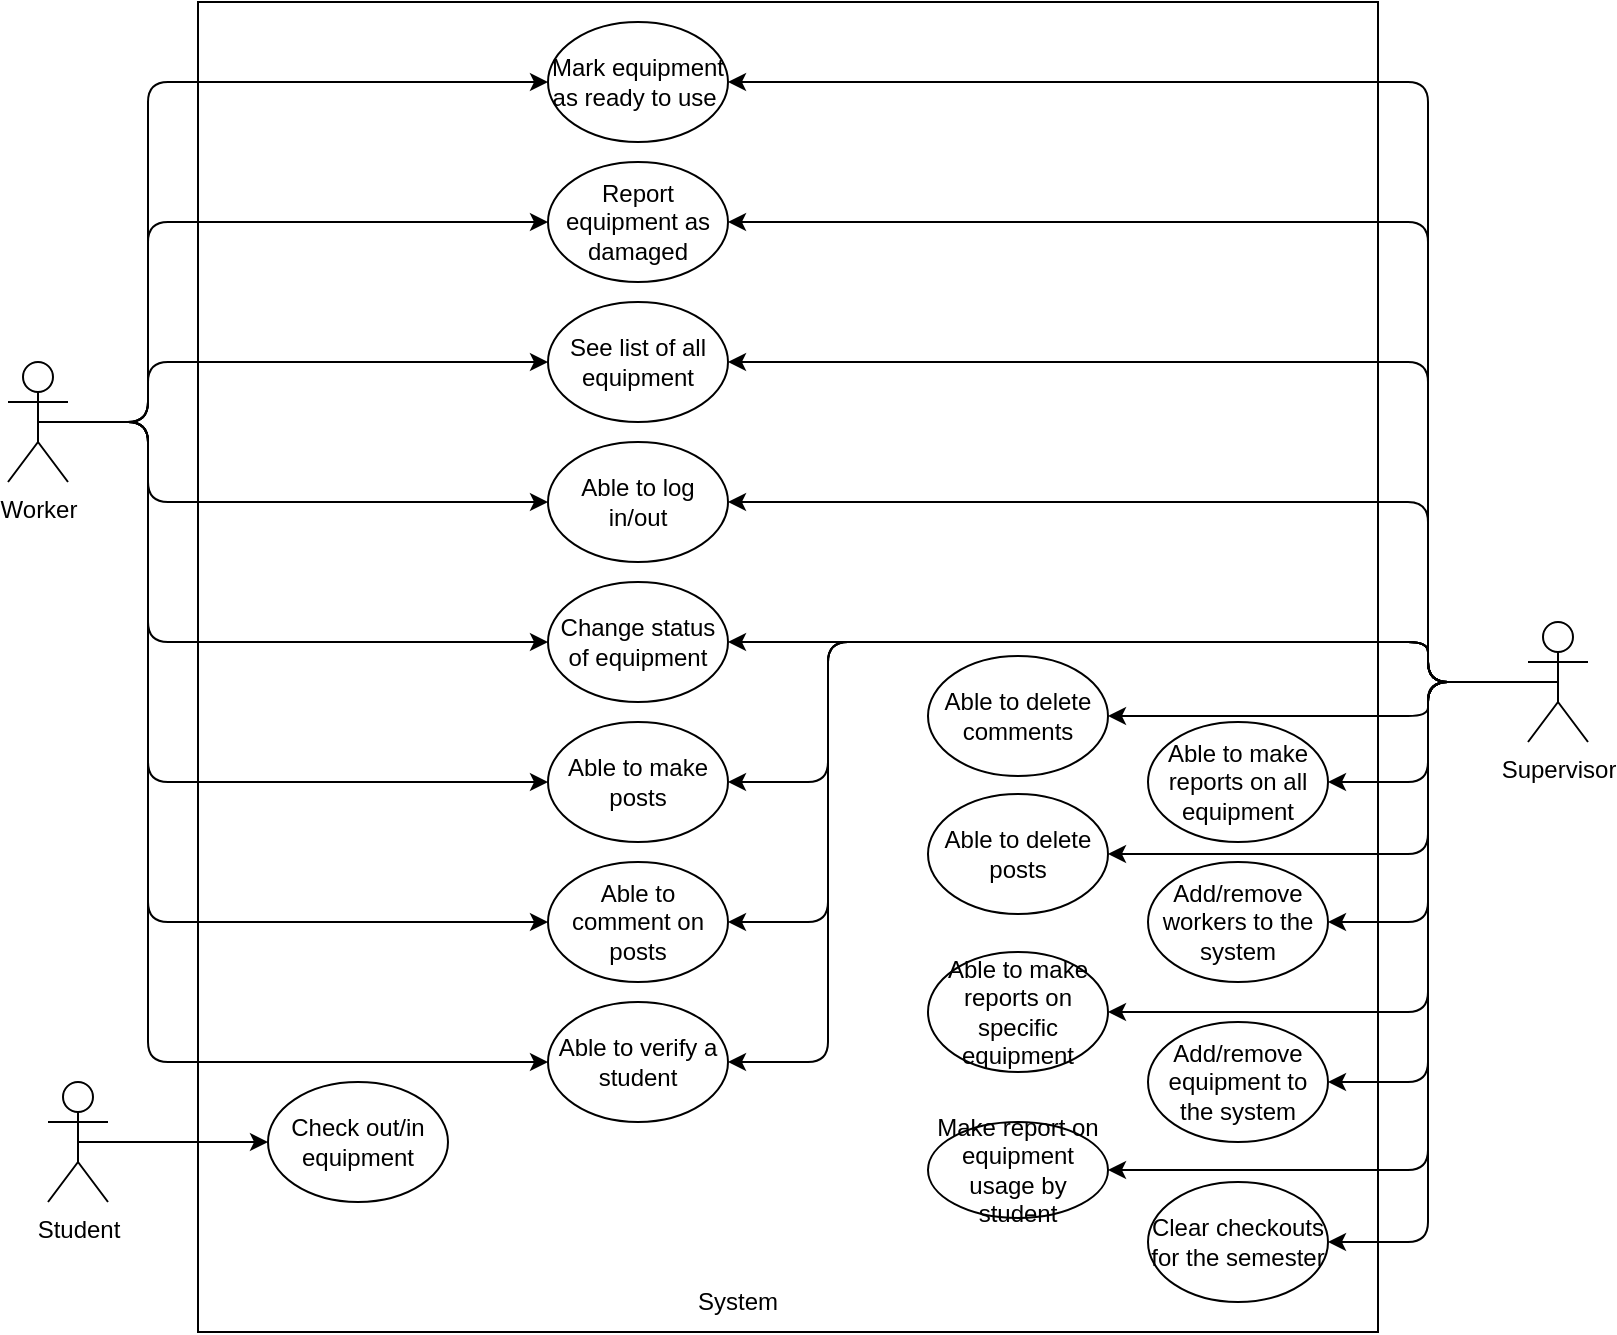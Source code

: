 <mxfile version="14.6.6" type="device"><diagram id="pqoLmHJvbYPpUHAn1Zia" name="Page-1"><mxGraphModel dx="1886" dy="822" grid="1" gridSize="10" guides="1" tooltips="1" connect="1" arrows="1" fold="1" page="1" pageScale="1" pageWidth="850" pageHeight="1100" math="0" shadow="0"><root><mxCell id="0"/><mxCell id="1" parent="0"/><mxCell id="itSC66hsBNetoZVheIVE-6" value="" style="rounded=0;whiteSpace=wrap;html=1;rotation=90;" parent="1" vertex="1"><mxGeometry x="97.5" y="127.5" width="665" height="590" as="geometry"/></mxCell><mxCell id="itSC66hsBNetoZVheIVE-1" value="Supervisor" style="shape=umlActor;verticalLabelPosition=bottom;verticalAlign=top;html=1;outlineConnect=0;align=center;labelPosition=center;" parent="1" vertex="1"><mxGeometry x="800" y="400" width="30" height="60" as="geometry"/></mxCell><mxCell id="itSC66hsBNetoZVheIVE-2" value="Worker" style="shape=umlActor;verticalLabelPosition=bottom;verticalAlign=top;html=1;outlineConnect=0;" parent="1" vertex="1"><mxGeometry x="40" y="270" width="30" height="60" as="geometry"/></mxCell><mxCell id="itSC66hsBNetoZVheIVE-3" value="Student" style="shape=umlActor;verticalLabelPosition=bottom;verticalAlign=top;html=1;outlineConnect=0;labelPosition=center;align=center;" parent="1" vertex="1"><mxGeometry x="60" y="630" width="30" height="60" as="geometry"/></mxCell><mxCell id="BtrdzsreEPpzz_cK-5KI-1" value="Check out/in equipment" style="ellipse;whiteSpace=wrap;html=1;" parent="1" vertex="1"><mxGeometry x="170" y="630" width="90" height="60" as="geometry"/></mxCell><mxCell id="BtrdzsreEPpzz_cK-5KI-3" value="Mark equipment as ready to use&amp;nbsp;" style="ellipse;whiteSpace=wrap;html=1;" parent="1" vertex="1"><mxGeometry x="310" y="100" width="90" height="60" as="geometry"/></mxCell><mxCell id="BtrdzsreEPpzz_cK-5KI-4" value="Report equipment as damaged" style="ellipse;whiteSpace=wrap;html=1;" parent="1" vertex="1"><mxGeometry x="310" y="170" width="90" height="60" as="geometry"/></mxCell><mxCell id="BtrdzsreEPpzz_cK-5KI-5" value="See list of all equipment" style="ellipse;whiteSpace=wrap;html=1;" parent="1" vertex="1"><mxGeometry x="310" y="240" width="90" height="60" as="geometry"/></mxCell><mxCell id="BtrdzsreEPpzz_cK-5KI-6" value="Able to log in/out" style="ellipse;whiteSpace=wrap;html=1;" parent="1" vertex="1"><mxGeometry x="310" y="310" width="90" height="60" as="geometry"/></mxCell><mxCell id="BtrdzsreEPpzz_cK-5KI-9" value="Change status of equipment" style="ellipse;whiteSpace=wrap;html=1;" parent="1" vertex="1"><mxGeometry x="310" y="380" width="90" height="60" as="geometry"/></mxCell><mxCell id="BtrdzsreEPpzz_cK-5KI-11" value="Add/remove workers to the system" style="ellipse;whiteSpace=wrap;html=1;" parent="1" vertex="1"><mxGeometry x="610" y="520" width="90" height="60" as="geometry"/></mxCell><mxCell id="BtrdzsreEPpzz_cK-5KI-13" value="Clear checkouts for the semester" style="ellipse;whiteSpace=wrap;html=1;" parent="1" vertex="1"><mxGeometry x="610" y="680" width="90" height="60" as="geometry"/></mxCell><mxCell id="SyUxPBuPF8SafXvgD79T-1" value="" style="endArrow=classic;html=1;fontSize=15;exitX=0.5;exitY=0.5;exitDx=0;exitDy=0;exitPerimeter=0;entryX=1;entryY=0.5;entryDx=0;entryDy=0;startArrow=none;edgeStyle=orthogonalEdgeStyle;" parent="1" source="itSC66hsBNetoZVheIVE-1" target="BtrdzsreEPpzz_cK-5KI-13" edge="1"><mxGeometry width="50" height="50" relative="1" as="geometry"><mxPoint x="600" y="550" as="sourcePoint"/><mxPoint x="500" y="550" as="targetPoint"/></mxGeometry></mxCell><mxCell id="SyUxPBuPF8SafXvgD79T-3" value="" style="endArrow=classic;html=1;fontSize=15;entryX=1;entryY=0.5;entryDx=0;entryDy=0;exitX=0.5;exitY=0.5;exitDx=0;exitDy=0;exitPerimeter=0;endFill=1;edgeStyle=orthogonalEdgeStyle;rounded=1;" parent="1" source="itSC66hsBNetoZVheIVE-1" target="BtrdzsreEPpzz_cK-5KI-11" edge="1"><mxGeometry width="50" height="50" relative="1" as="geometry"><mxPoint x="580" y="390" as="sourcePoint"/><mxPoint x="620" y="340" as="targetPoint"/></mxGeometry></mxCell><mxCell id="SyUxPBuPF8SafXvgD79T-4" value="" style="endArrow=classic;html=1;fontSize=15;entryX=1;entryY=0.5;entryDx=0;entryDy=0;exitX=0.5;exitY=0.5;exitDx=0;exitDy=0;exitPerimeter=0;edgeStyle=orthogonalEdgeStyle;" parent="1" source="itSC66hsBNetoZVheIVE-1" target="BtrdzsreEPpzz_cK-5KI-9" edge="1"><mxGeometry width="50" height="50" relative="1" as="geometry"><mxPoint x="590" y="280" as="sourcePoint"/><mxPoint x="640" y="230" as="targetPoint"/><Array as="points"><mxPoint x="750" y="430"/><mxPoint x="750" y="410"/></Array></mxGeometry></mxCell><mxCell id="SyUxPBuPF8SafXvgD79T-5" value="" style="endArrow=classic;html=1;fontSize=15;entryX=1;entryY=0.5;entryDx=0;entryDy=0;exitX=0.5;exitY=0.5;exitDx=0;exitDy=0;exitPerimeter=0;edgeStyle=orthogonalEdgeStyle;" parent="1" source="itSC66hsBNetoZVheIVE-1" target="BtrdzsreEPpzz_cK-5KI-6" edge="1"><mxGeometry width="50" height="50" relative="1" as="geometry"><mxPoint x="560" y="200" as="sourcePoint"/><mxPoint x="610" y="150" as="targetPoint"/><Array as="points"><mxPoint x="750" y="430"/><mxPoint x="750" y="340"/></Array></mxGeometry></mxCell><mxCell id="SyUxPBuPF8SafXvgD79T-7" value="" style="endArrow=classic;html=1;fontSize=15;entryX=1;entryY=0.5;entryDx=0;entryDy=0;exitX=0.5;exitY=0.5;exitDx=0;exitDy=0;exitPerimeter=0;edgeStyle=orthogonalEdgeStyle;" parent="1" source="itSC66hsBNetoZVheIVE-1" target="BtrdzsreEPpzz_cK-5KI-5" edge="1"><mxGeometry width="50" height="50" relative="1" as="geometry"><mxPoint x="560" y="270" as="sourcePoint"/><mxPoint x="610" y="220" as="targetPoint"/><Array as="points"><mxPoint x="750" y="430"/><mxPoint x="750" y="270"/></Array></mxGeometry></mxCell><mxCell id="SyUxPBuPF8SafXvgD79T-8" value="" style="endArrow=classic;html=1;fontSize=15;entryX=1;entryY=0.5;entryDx=0;entryDy=0;exitX=0.5;exitY=0.5;exitDx=0;exitDy=0;exitPerimeter=0;edgeStyle=orthogonalEdgeStyle;" parent="1" source="itSC66hsBNetoZVheIVE-1" target="BtrdzsreEPpzz_cK-5KI-4" edge="1"><mxGeometry width="50" height="50" relative="1" as="geometry"><mxPoint x="620" y="220" as="sourcePoint"/><mxPoint x="670" y="170" as="targetPoint"/><Array as="points"><mxPoint x="750" y="430"/><mxPoint x="750" y="200"/></Array></mxGeometry></mxCell><mxCell id="SyUxPBuPF8SafXvgD79T-9" value="" style="endArrow=classic;html=1;fontSize=15;entryX=1;entryY=0.5;entryDx=0;entryDy=0;exitX=0.5;exitY=0.5;exitDx=0;exitDy=0;exitPerimeter=0;edgeStyle=orthogonalEdgeStyle;" parent="1" source="itSC66hsBNetoZVheIVE-1" target="BtrdzsreEPpzz_cK-5KI-3" edge="1"><mxGeometry width="50" height="50" relative="1" as="geometry"><mxPoint x="680" y="170" as="sourcePoint"/><mxPoint x="730" y="120" as="targetPoint"/><Array as="points"><mxPoint x="750" y="430"/><mxPoint x="750" y="130"/></Array></mxGeometry></mxCell><mxCell id="SyUxPBuPF8SafXvgD79T-10" value="" style="endArrow=classic;html=1;fontSize=15;entryX=0;entryY=0.5;entryDx=0;entryDy=0;exitX=0.5;exitY=0.5;exitDx=0;exitDy=0;exitPerimeter=0;edgeStyle=orthogonalEdgeStyle;" parent="1" source="itSC66hsBNetoZVheIVE-2" target="BtrdzsreEPpzz_cK-5KI-9" edge="1"><mxGeometry width="50" height="50" relative="1" as="geometry"><mxPoint x="230" y="360" as="sourcePoint"/><mxPoint x="270" y="410" as="targetPoint"/><Array as="points"><mxPoint x="110" y="300"/><mxPoint x="110" y="410"/></Array></mxGeometry></mxCell><mxCell id="SyUxPBuPF8SafXvgD79T-11" value="" style="endArrow=classic;html=1;fontSize=15;entryX=0;entryY=0.5;entryDx=0;entryDy=0;exitX=0.5;exitY=0.5;exitDx=0;exitDy=0;exitPerimeter=0;edgeStyle=orthogonalEdgeStyle;" parent="1" source="itSC66hsBNetoZVheIVE-2" target="BtrdzsreEPpzz_cK-5KI-6" edge="1"><mxGeometry width="50" height="50" relative="1" as="geometry"><mxPoint x="40" y="250" as="sourcePoint"/><mxPoint x="100" y="260" as="targetPoint"/><Array as="points"><mxPoint x="110" y="300"/><mxPoint x="110" y="340"/></Array></mxGeometry></mxCell><mxCell id="SyUxPBuPF8SafXvgD79T-12" value="" style="endArrow=classic;html=1;fontSize=15;entryX=0;entryY=0.5;entryDx=0;entryDy=0;exitX=0.5;exitY=0.5;exitDx=0;exitDy=0;exitPerimeter=0;edgeStyle=orthogonalEdgeStyle;" parent="1" source="itSC66hsBNetoZVheIVE-2" target="BtrdzsreEPpzz_cK-5KI-5" edge="1"><mxGeometry width="50" height="50" relative="1" as="geometry"><mxPoint x="40" y="210" as="sourcePoint"/><mxPoint x="90" y="160" as="targetPoint"/><Array as="points"><mxPoint x="110" y="300"/><mxPoint x="110" y="270"/></Array></mxGeometry></mxCell><mxCell id="SyUxPBuPF8SafXvgD79T-13" value="" style="endArrow=classic;html=1;fontSize=15;entryX=0;entryY=0.5;entryDx=0;entryDy=0;exitX=0.5;exitY=0.5;exitDx=0;exitDy=0;exitPerimeter=0;edgeStyle=orthogonalEdgeStyle;" parent="1" source="itSC66hsBNetoZVheIVE-2" target="BtrdzsreEPpzz_cK-5KI-4" edge="1"><mxGeometry width="50" height="50" relative="1" as="geometry"><mxPoint x="40" y="150" as="sourcePoint"/><mxPoint x="90" y="100" as="targetPoint"/><Array as="points"><mxPoint x="110" y="300"/><mxPoint x="110" y="200"/></Array></mxGeometry></mxCell><mxCell id="SyUxPBuPF8SafXvgD79T-14" value="" style="endArrow=classic;html=1;fontSize=15;entryX=0;entryY=0.5;entryDx=0;entryDy=0;exitX=0.5;exitY=0.5;exitDx=0;exitDy=0;exitPerimeter=0;edgeStyle=orthogonalEdgeStyle;" parent="1" source="itSC66hsBNetoZVheIVE-2" target="BtrdzsreEPpzz_cK-5KI-3" edge="1"><mxGeometry width="50" height="50" relative="1" as="geometry"><mxPoint x="60" y="80" as="sourcePoint"/><mxPoint x="110" y="30" as="targetPoint"/><Array as="points"><mxPoint x="110" y="300"/><mxPoint x="110" y="130"/></Array></mxGeometry></mxCell><mxCell id="SyUxPBuPF8SafXvgD79T-16" value="" style="endArrow=classic;html=1;fontSize=15;entryX=0;entryY=0.5;entryDx=0;entryDy=0;exitX=0.5;exitY=0.5;exitDx=0;exitDy=0;exitPerimeter=0;" parent="1" source="itSC66hsBNetoZVheIVE-3" target="BtrdzsreEPpzz_cK-5KI-1" edge="1"><mxGeometry width="50" height="50" relative="1" as="geometry"><mxPoint x="60" y="480" as="sourcePoint"/><mxPoint x="110" y="430" as="targetPoint"/></mxGeometry></mxCell><mxCell id="HVClWNqeCF7yb3IA-krf-2" value="Able to comment on posts" style="ellipse;whiteSpace=wrap;html=1;" parent="1" vertex="1"><mxGeometry x="310" y="520" width="90" height="60" as="geometry"/></mxCell><mxCell id="HVClWNqeCF7yb3IA-krf-3" value="Able to make posts" style="ellipse;whiteSpace=wrap;html=1;" parent="1" vertex="1"><mxGeometry x="310" y="450" width="90" height="60" as="geometry"/></mxCell><mxCell id="HVClWNqeCF7yb3IA-krf-4" value="Able to delete comments" style="ellipse;whiteSpace=wrap;html=1;" parent="1" vertex="1"><mxGeometry x="500" y="417" width="90" height="60" as="geometry"/></mxCell><mxCell id="HVClWNqeCF7yb3IA-krf-5" value="Able to delete posts" style="ellipse;whiteSpace=wrap;html=1;" parent="1" vertex="1"><mxGeometry x="500" y="486" width="90" height="60" as="geometry"/></mxCell><mxCell id="HVClWNqeCF7yb3IA-krf-6" value="Able to make reports on specific equipment" style="ellipse;whiteSpace=wrap;html=1;" parent="1" vertex="1"><mxGeometry x="500" y="565" width="90" height="60" as="geometry"/></mxCell><mxCell id="HVClWNqeCF7yb3IA-krf-7" value="Able to make reports on all equipment" style="ellipse;whiteSpace=wrap;html=1;" parent="1" vertex="1"><mxGeometry x="610" y="450" width="90" height="60" as="geometry"/></mxCell><mxCell id="HVClWNqeCF7yb3IA-krf-8" value="Make report on equipment usage by student" style="ellipse;whiteSpace=wrap;html=1;" parent="1" vertex="1"><mxGeometry x="500" y="650" width="90" height="48" as="geometry"/></mxCell><mxCell id="HVClWNqeCF7yb3IA-krf-9" value="System" style="text;html=1;strokeColor=none;fillColor=none;align=center;verticalAlign=middle;whiteSpace=wrap;rounded=0;" parent="1" vertex="1"><mxGeometry x="385" y="730" width="40" height="20" as="geometry"/></mxCell><mxCell id="BtrdzsreEPpzz_cK-5KI-12" value="Add/remove equipment to the system" style="ellipse;whiteSpace=wrap;html=1;" parent="1" vertex="1"><mxGeometry x="610" y="600" width="90" height="60" as="geometry"/></mxCell><mxCell id="HVClWNqeCF7yb3IA-krf-10" value="" style="endArrow=classic;html=1;fontSize=15;exitX=0.5;exitY=0.5;exitDx=0;exitDy=0;exitPerimeter=0;entryX=1;entryY=0.5;entryDx=0;entryDy=0;edgeStyle=orthogonalEdgeStyle;endFill=1;" parent="1" source="itSC66hsBNetoZVheIVE-1" target="BtrdzsreEPpzz_cK-5KI-12" edge="1"><mxGeometry width="50" height="50" relative="1" as="geometry"><mxPoint x="805" y="380" as="sourcePoint"/><mxPoint x="420" y="650" as="targetPoint"/></mxGeometry></mxCell><mxCell id="HVClWNqeCF7yb3IA-krf-11" value="Able to verify a student" style="ellipse;whiteSpace=wrap;html=1;" parent="1" vertex="1"><mxGeometry x="310" y="590" width="90" height="60" as="geometry"/></mxCell><mxCell id="HVClWNqeCF7yb3IA-krf-12" value="" style="endArrow=classic;html=1;fontSize=15;exitX=0.5;exitY=0.5;exitDx=0;exitDy=0;exitPerimeter=0;entryX=1;entryY=0.5;entryDx=0;entryDy=0;edgeStyle=orthogonalEdgeStyle;endFill=1;" parent="1" source="itSC66hsBNetoZVheIVE-1" target="HVClWNqeCF7yb3IA-krf-4" edge="1"><mxGeometry width="50" height="50" relative="1" as="geometry"><mxPoint x="895" y="610" as="sourcePoint"/><mxPoint x="780" y="810" as="targetPoint"/><Array as="points"><mxPoint x="750" y="430"/><mxPoint x="750" y="447"/></Array></mxGeometry></mxCell><mxCell id="HVClWNqeCF7yb3IA-krf-13" value="" style="endArrow=classic;html=1;fontSize=15;exitX=0.5;exitY=0.5;exitDx=0;exitDy=0;exitPerimeter=0;entryX=1;entryY=0.5;entryDx=0;entryDy=0;edgeStyle=orthogonalEdgeStyle;endFill=1;" parent="1" source="itSC66hsBNetoZVheIVE-1" target="HVClWNqeCF7yb3IA-krf-5" edge="1"><mxGeometry width="50" height="50" relative="1" as="geometry"><mxPoint x="835" y="450" as="sourcePoint"/><mxPoint x="720" y="650" as="targetPoint"/><Array as="points"><mxPoint x="750" y="430"/><mxPoint x="750" y="516"/></Array></mxGeometry></mxCell><mxCell id="HVClWNqeCF7yb3IA-krf-14" value="" style="endArrow=classic;html=1;fontSize=15;exitX=0.5;exitY=0.5;exitDx=0;exitDy=0;exitPerimeter=0;entryX=1;entryY=0.5;entryDx=0;entryDy=0;edgeStyle=orthogonalEdgeStyle;endFill=1;" parent="1" source="itSC66hsBNetoZVheIVE-1" target="HVClWNqeCF7yb3IA-krf-6" edge="1"><mxGeometry width="50" height="50" relative="1" as="geometry"><mxPoint x="845" y="460" as="sourcePoint"/><mxPoint x="730" y="660" as="targetPoint"/><Array as="points"><mxPoint x="750" y="430"/><mxPoint x="750" y="595"/></Array></mxGeometry></mxCell><mxCell id="HVClWNqeCF7yb3IA-krf-15" value="" style="endArrow=classic;html=1;fontSize=15;exitX=0.5;exitY=0.5;exitDx=0;exitDy=0;exitPerimeter=0;entryX=1;entryY=0.5;entryDx=0;entryDy=0;edgeStyle=orthogonalEdgeStyle;endFill=1;" parent="1" source="itSC66hsBNetoZVheIVE-1" target="HVClWNqeCF7yb3IA-krf-8" edge="1"><mxGeometry width="50" height="50" relative="1" as="geometry"><mxPoint x="855" y="470" as="sourcePoint"/><mxPoint x="740" y="670" as="targetPoint"/><Array as="points"><mxPoint x="750" y="430"/><mxPoint x="750" y="674"/></Array></mxGeometry></mxCell><mxCell id="HVClWNqeCF7yb3IA-krf-16" value="" style="endArrow=classic;html=1;fontSize=15;entryX=0;entryY=0.5;entryDx=0;entryDy=0;exitX=0.5;exitY=0.5;exitDx=0;exitDy=0;exitPerimeter=0;edgeStyle=orthogonalEdgeStyle;" parent="1" source="itSC66hsBNetoZVheIVE-2" target="HVClWNqeCF7yb3IA-krf-11" edge="1"><mxGeometry width="50" height="50" relative="1" as="geometry"><mxPoint x="-157.5" y="270" as="sourcePoint"/><mxPoint x="97.5" y="380" as="targetPoint"/><Array as="points"><mxPoint x="110" y="300"/><mxPoint x="110" y="620"/></Array></mxGeometry></mxCell><mxCell id="HVClWNqeCF7yb3IA-krf-17" value="" style="endArrow=classic;html=1;fontSize=15;entryX=0;entryY=0.5;entryDx=0;entryDy=0;exitX=0.5;exitY=0.5;exitDx=0;exitDy=0;exitPerimeter=0;edgeStyle=orthogonalEdgeStyle;" parent="1" source="itSC66hsBNetoZVheIVE-2" target="HVClWNqeCF7yb3IA-krf-2" edge="1"><mxGeometry width="50" height="50" relative="1" as="geometry"><mxPoint y="440" as="sourcePoint"/><mxPoint x="255" y="550" as="targetPoint"/><Array as="points"><mxPoint x="110" y="300"/><mxPoint x="110" y="550"/></Array></mxGeometry></mxCell><mxCell id="HVClWNqeCF7yb3IA-krf-18" value="" style="endArrow=classic;html=1;fontSize=15;entryX=0;entryY=0.5;entryDx=0;entryDy=0;exitX=0.5;exitY=0.5;exitDx=0;exitDy=0;exitPerimeter=0;edgeStyle=orthogonalEdgeStyle;" parent="1" source="itSC66hsBNetoZVheIVE-2" target="HVClWNqeCF7yb3IA-krf-3" edge="1"><mxGeometry width="50" height="50" relative="1" as="geometry"><mxPoint x="40" y="470" as="sourcePoint"/><mxPoint x="295" y="580" as="targetPoint"/><Array as="points"><mxPoint x="110" y="300"/><mxPoint x="110" y="480"/></Array></mxGeometry></mxCell><mxCell id="HVClWNqeCF7yb3IA-krf-19" value="" style="endArrow=classic;html=1;fontSize=15;exitX=0.5;exitY=0.5;exitDx=0;exitDy=0;exitPerimeter=0;entryX=1;entryY=0.5;entryDx=0;entryDy=0;edgeStyle=orthogonalEdgeStyle;endFill=1;" parent="1" source="itSC66hsBNetoZVheIVE-1" target="HVClWNqeCF7yb3IA-krf-7" edge="1"><mxGeometry width="50" height="50" relative="1" as="geometry"><mxPoint x="825" y="440" as="sourcePoint"/><mxPoint x="600" y="450" as="targetPoint"/><Array as="points"><mxPoint x="750" y="430"/><mxPoint x="750" y="480"/></Array></mxGeometry></mxCell><mxCell id="gRjIMNZJlWFQvyFucEXL-1" value="" style="endArrow=classic;html=1;fontSize=15;exitX=0.5;exitY=0.5;exitDx=0;exitDy=0;exitPerimeter=0;entryX=1;entryY=0.5;entryDx=0;entryDy=0;edgeStyle=orthogonalEdgeStyle;endFill=1;" edge="1" parent="1" source="itSC66hsBNetoZVheIVE-1" target="HVClWNqeCF7yb3IA-krf-3"><mxGeometry width="50" height="50" relative="1" as="geometry"><mxPoint x="825" y="440" as="sourcePoint"/><mxPoint x="600" y="450" as="targetPoint"/><Array as="points"><mxPoint x="750" y="430"/><mxPoint x="750" y="410"/><mxPoint x="450" y="410"/><mxPoint x="450" y="480"/></Array></mxGeometry></mxCell><mxCell id="gRjIMNZJlWFQvyFucEXL-2" value="" style="endArrow=classic;html=1;fontSize=15;exitX=0.5;exitY=0.5;exitDx=0;exitDy=0;exitPerimeter=0;entryX=1;entryY=0.5;entryDx=0;entryDy=0;edgeStyle=orthogonalEdgeStyle;endFill=1;" edge="1" parent="1" source="itSC66hsBNetoZVheIVE-1" target="HVClWNqeCF7yb3IA-krf-2"><mxGeometry width="50" height="50" relative="1" as="geometry"><mxPoint x="825" y="440" as="sourcePoint"/><mxPoint x="410" y="490" as="targetPoint"/><Array as="points"><mxPoint x="750" y="430"/><mxPoint x="750" y="410"/><mxPoint x="450" y="410"/><mxPoint x="450" y="550"/></Array></mxGeometry></mxCell><mxCell id="gRjIMNZJlWFQvyFucEXL-3" value="" style="endArrow=classic;html=1;fontSize=15;exitX=0.5;exitY=0.5;exitDx=0;exitDy=0;exitPerimeter=0;entryX=1;entryY=0.5;entryDx=0;entryDy=0;edgeStyle=orthogonalEdgeStyle;endFill=1;" edge="1" parent="1" source="itSC66hsBNetoZVheIVE-1" target="HVClWNqeCF7yb3IA-krf-11"><mxGeometry width="50" height="50" relative="1" as="geometry"><mxPoint x="835" y="450" as="sourcePoint"/><mxPoint x="420" y="500" as="targetPoint"/><Array as="points"><mxPoint x="750" y="430"/><mxPoint x="750" y="410"/><mxPoint x="450" y="410"/><mxPoint x="450" y="620"/></Array></mxGeometry></mxCell></root></mxGraphModel></diagram></mxfile>